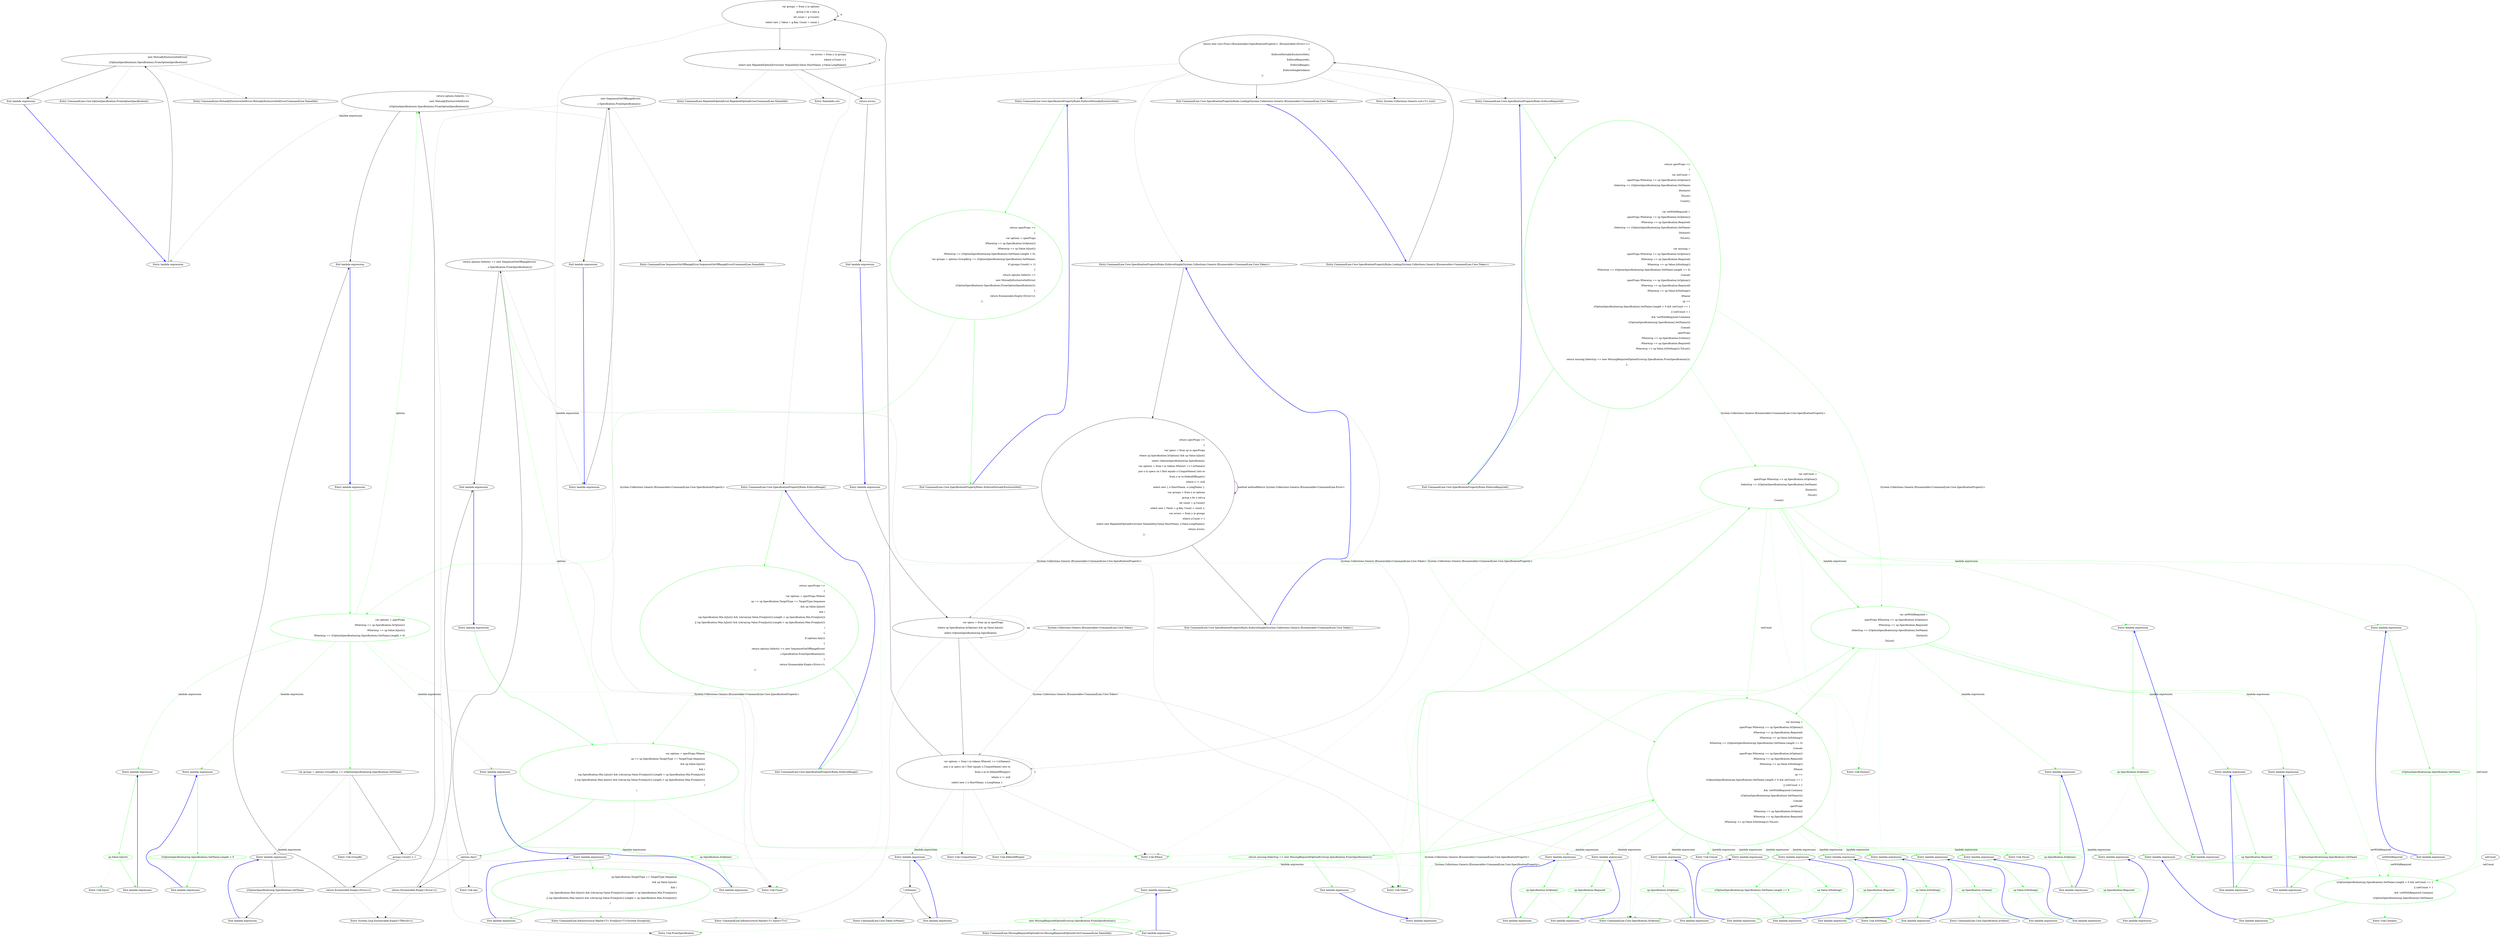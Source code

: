 digraph  {
m1_40 [label="Entry CommandLine.Core.OptionSpecification.FromOptionSpecification()", span="15-15", cluster="CommandLine.Core.OptionSpecification.FromOptionSpecification()", file="SpecificationPropertyRules.cs"];
m1_138 [label="Entry NameInfo.cstr", span="", cluster="NameInfo.cstr", file="SpecificationPropertyRules.cs"];
m1_4 [label="Entry CommandLine.Core.SpecificationPropertyRules.EnforceMutuallyExclusiveSet()", span="24-24", cluster="CommandLine.Core.SpecificationPropertyRules.EnforceMutuallyExclusiveSet()", file="SpecificationPropertyRules.cs"];
m1_8 [label="return specProps =>\r\n            {\r\n                var options = specProps\r\n                        .Where(sp => sp.Specification.IsOption())\r\n                        .Where(sp => sp.Value.IsJust())\r\n                        .Where(sp => ((OptionSpecification)sp.Specification).SetName.Length > 0);\r\n                    var groups = options.GroupBy(g => ((OptionSpecification)g.Specification).SetName);\r\n                    if (groups.Count() > 1)\r\n                    {\r\n                        return options.Select(s =>\r\n                            new MutuallyExclusiveSetError(\r\n                                ((OptionSpecification)s.Specification).FromOptionSpecification()));\r\n                    }\r\n                    return Enumerable.Empty<Error>();\r\n                };", span="26-40", cluster="CommandLine.Core.SpecificationPropertyRules.EnforceMutuallyExclusiveSet()", color=green, community=0, file="SpecificationPropertyRules.cs"];
m1_9 [label="Exit CommandLine.Core.SpecificationPropertyRules.EnforceMutuallyExclusiveSet()", span="24-24", cluster="CommandLine.Core.SpecificationPropertyRules.EnforceMutuallyExclusiveSet()", file="SpecificationPropertyRules.cs"];
m1_120 [label="Entry CommandLine.Infrastructure.Maybe<T>.IsJust<T>()", span="149-149", cluster="CommandLine.Infrastructure.Maybe<T>.IsJust<T>()", file="SpecificationPropertyRules.cs"];
m1_6 [label="Entry CommandLine.Core.SpecificationPropertyRules.EnforceRange()", span="86-86", cluster="CommandLine.Core.SpecificationPropertyRules.EnforceRange()", file="SpecificationPropertyRules.cs"];
m1_108 [label="return specProps =>\r\n                {\r\n                    var options = specProps.Where(\r\n                        sp => sp.Specification.TargetType == TargetType.Sequence\r\n                        && sp.Value.IsJust()\r\n                        && (\r\n                            (sp.Specification.Min.IsJust() && ((Array)sp.Value.FromJust()).Length < sp.Specification.Min.FromJust())\r\n                            || (sp.Specification.Max.IsJust() && ((Array)sp.Value.FromJust()).Length > sp.Specification.Max.FromJust())\r\n                        )\r\n                    );\r\n                    if (options.Any())\r\n                    {\r\n                        return options.Select(s => new SequenceOutOfRangeError(\r\n                            s.Specification.FromSpecification()));\r\n                    }\r\n                    return Enumerable.Empty<Error>();\r\n                };", span="88-104", cluster="CommandLine.Core.SpecificationPropertyRules.EnforceRange()", color=green, community=0, file="SpecificationPropertyRules.cs"];
m1_109 [label="Exit CommandLine.Core.SpecificationPropertyRules.EnforceRange()", span="86-86", cluster="CommandLine.Core.SpecificationPropertyRules.EnforceRange()", file="SpecificationPropertyRules.cs"];
m1_106 [label="Entry CommandLine.MissingRequiredOptionError.MissingRequiredOptionError(CommandLine.NameInfo)", span="291-291", cluster="CommandLine.MissingRequiredOptionError.MissingRequiredOptionError(CommandLine.NameInfo)", file="SpecificationPropertyRules.cs"];
m1_142 [label="Entry CommandLine.Core.Token.IsName()", span="68-68", cluster="CommandLine.Core.Token.IsName()", file="SpecificationPropertyRules.cs"];
m1_116 [label="Entry Unk.Any", span="", cluster="Unk.Any", file="SpecificationPropertyRules.cs"];
m1_96 [label="Entry CommandLine.Core.Specification.IsValue()", span="15-15", cluster="CommandLine.Core.Specification.IsValue()", file="SpecificationPropertyRules.cs"];
m1_17 [label="Entry Unk.Where", span="", cluster="Unk.Where", file="SpecificationPropertyRules.cs"];
m1_76 [label="Entry Unk.IsNothing", span="", cluster="Unk.IsNothing", file="SpecificationPropertyRules.cs"];
m1_21 [label="Entry System.Linq.Enumerable.Empty<TResult>()", span="0-0", cluster="System.Linq.Enumerable.Empty<TResult>()", file="SpecificationPropertyRules.cs"];
m1_107 [label="Entry Unk.FromSpecification", span="", cluster="Unk.FromSpecification", file="SpecificationPropertyRules.cs"];
m1_121 [label="Entry CommandLine.Infrastructure.Maybe<T>.FromJust<T>(System.Exception)", span="134-134", cluster="CommandLine.Infrastructure.Maybe<T>.FromJust<T>(System.Exception)", file="SpecificationPropertyRules.cs"];
m1_7 [label="Entry CommandLine.Core.SpecificationPropertyRules.EnforceSingle(System.Collections.Generic.IEnumerable<CommandLine.Core.Token>)", span="107-107", cluster="CommandLine.Core.SpecificationPropertyRules.EnforceSingle(System.Collections.Generic.IEnumerable<CommandLine.Core.Token>)", file="SpecificationPropertyRules.cs"];
m1_126 [label="return specProps =>\r\n                {\r\n                    var specs = from sp in specProps\r\n                                where sp.Specification.IsOption() && sp.Value.IsJust()\r\n                                select (OptionSpecification)sp.Specification;\r\n                    var options = from t in tokens.Where(t => t.IsName())\r\n                                  join o in specs on t.Text equals o.UniqueName() into to\r\n                                  from o in to.DefaultIfEmpty()\r\n                                  where o != null\r\n                                  select new { o.ShortName, o.LongName };\r\n                    var groups = from x in options\r\n                                 group x by x into g\r\n                                 let count = g.Count()\r\n                                 select new { Value = g.Key, Count = count };\r\n                    var errors = from y in groups\r\n                                 where y.Count > 1\r\n                                 select new RepeatedOptionError(new NameInfo(y.Value.ShortName, y.Value.LongName));\r\n                    return errors;\r\n                };", span="109-127", cluster="CommandLine.Core.SpecificationPropertyRules.EnforceSingle(System.Collections.Generic.IEnumerable<CommandLine.Core.Token>)", file="SpecificationPropertyRules.cs"];
m1_127 [label="Exit CommandLine.Core.SpecificationPropertyRules.EnforceSingle(System.Collections.Generic.IEnumerable<CommandLine.Core.Token>)", span="107-107", cluster="CommandLine.Core.SpecificationPropertyRules.EnforceSingle(System.Collections.Generic.IEnumerable<CommandLine.Core.Token>)", file="SpecificationPropertyRules.cs"];
m1_92 [label="Entry Unk.Contains", span="", cluster="Unk.Contains", file="SpecificationPropertyRules.cs"];
m1_125 [label="Entry CommandLine.SequenceOutOfRangeError.SequenceOutOfRangeError(CommandLine.NameInfo)", span="324-324", cluster="CommandLine.SequenceOutOfRangeError.SequenceOutOfRangeError(CommandLine.NameInfo)", file="SpecificationPropertyRules.cs"];
m1_0 [label="Entry CommandLine.Core.SpecificationPropertyRules.Lookup(System.Collections.Generic.IEnumerable<CommandLine.Core.Token>)", span="12-12", cluster="CommandLine.Core.SpecificationPropertyRules.Lookup(System.Collections.Generic.IEnumerable<CommandLine.Core.Token>)", file="SpecificationPropertyRules.cs"];
m1_1 [label="return new List<Func<IEnumerable<SpecificationProperty>, IEnumerable<Error>>>\r\n                {\r\n                    EnforceMutuallyExclusiveSet(),\r\n                    EnforceRequired(),\r\n                    EnforceRange(),\r\n                    EnforceSingle(tokens)\r\n                };", span="15-21", cluster="CommandLine.Core.SpecificationPropertyRules.Lookup(System.Collections.Generic.IEnumerable<CommandLine.Core.Token>)", file="SpecificationPropertyRules.cs"];
m1_2 [label="Exit CommandLine.Core.SpecificationPropertyRules.Lookup(System.Collections.Generic.IEnumerable<CommandLine.Core.Token>)", span="12-12", cluster="CommandLine.Core.SpecificationPropertyRules.Lookup(System.Collections.Generic.IEnumerable<CommandLine.Core.Token>)", file="SpecificationPropertyRules.cs"];
m1_128 [label="Entry lambda expression", span="109-127", cluster="lambda expression", file="SpecificationPropertyRules.cs"];
m1_11 [label="var options = specProps\r\n                        .Where(sp => sp.Specification.IsOption())\r\n                        .Where(sp => sp.Value.IsJust())\r\n                        .Where(sp => ((OptionSpecification)sp.Specification).SetName.Length > 0)", span="28-31", cluster="lambda expression", color=green, community=1, file="SpecificationPropertyRules.cs"];
m1_10 [label="Entry lambda expression", span="26-40", cluster="lambda expression", file="SpecificationPropertyRules.cs"];
m1_12 [label="var groups = options.GroupBy(g => ((OptionSpecification)g.Specification).SetName)", span="32-32", cluster="lambda expression", file="SpecificationPropertyRules.cs"];
m1_22 [label="Entry lambda expression", span="29-29", cluster="lambda expression", file="SpecificationPropertyRules.cs"];
m1_26 [label="Entry lambda expression", span="30-30", cluster="lambda expression", file="SpecificationPropertyRules.cs"];
m1_30 [label="Entry lambda expression", span="31-31", cluster="lambda expression", file="SpecificationPropertyRules.cs"];
m1_14 [label="return options.Select(s =>\r\n                            new MutuallyExclusiveSetError(\r\n                                ((OptionSpecification)s.Specification).FromOptionSpecification()));", span="35-37", cluster="lambda expression", file="SpecificationPropertyRules.cs"];
m1_23 [label="sp.Specification.IsOption()", span="29-29", cluster="lambda expression", color=green, community=0, file="SpecificationPropertyRules.cs"];
m1_24 [label="Exit lambda expression", span="29-29", cluster="lambda expression", file="SpecificationPropertyRules.cs"];
m1_27 [label="sp.Value.IsJust()", span="30-30", cluster="lambda expression", color=green, community=0, file="SpecificationPropertyRules.cs"];
m1_28 [label="Exit lambda expression", span="30-30", cluster="lambda expression", file="SpecificationPropertyRules.cs"];
m1_31 [label="((OptionSpecification)sp.Specification).SetName.Length > 0", span="31-31", cluster="lambda expression", color=green, community=0, file="SpecificationPropertyRules.cs"];
m1_32 [label="Exit lambda expression", span="31-31", cluster="lambda expression", file="SpecificationPropertyRules.cs"];
m1_44 [label="var setCount =\r\n                    specProps.Where(sp => sp.Specification.IsOption())\r\n                        .Select(sp => ((OptionSpecification)sp.Specification).SetName)\r\n                        .Distinct()\r\n                        .ToList()\r\n                        .Count()", span="47-52", cluster="lambda expression", color=green, community=0, file="SpecificationPropertyRules.cs"];
m1_45 [label="var setWithRequired =\r\n                    specProps.Where(sp => sp.Specification.IsOption())\r\n                        .Where(sp => sp.Specification.Required)\r\n                        .Select(sp => ((OptionSpecification)sp.Specification).SetName)\r\n                        .Distinct()\r\n                        .ToList()", span="54-59", cluster="lambda expression", color=green, community=0, file="SpecificationPropertyRules.cs"];
m1_46 [label="var missing =\r\n                    specProps.Where(sp => sp.Specification.IsOption())\r\n                        .Where(sp => sp.Specification.Required)\r\n                        .Where(sp => sp.Value.IsNothing())\r\n                        .Where(sp => ((OptionSpecification)sp.Specification).SetName.Length == 0)\r\n                        .Concat(\r\n                            specProps.Where(sp => sp.Specification.IsOption())\r\n                                .Where(sp => sp.Specification.Required)\r\n                                .Where(sp => sp.Value.IsNothing())\r\n                                .Where(\r\n                                    sp =>\r\n                                        ((OptionSpecification)sp.Specification).SetName.Length > 0 && setCount == 1\r\n                                        || (setCount > 1\r\n                                            && !setWithRequired.Contains(\r\n                                                ((OptionSpecification)sp.Specification).SetName))))\r\n                        .Concat(\r\n                            specProps\r\n                                .Where(sp => sp.Specification.IsValue())\r\n                                .Where(sp => sp.Specification.Required)\r\n                                .Where(sp => sp.Value.IsNothing())).ToList()", span="61-80", cluster="lambda expression", color=green, community=0, file="SpecificationPropertyRules.cs"];
m1_43 [label="Entry lambda expression", span="45-83", cluster="lambda expression", file="SpecificationPropertyRules.cs"];
m1_52 [label="Entry lambda expression", span="48-48", cluster="lambda expression", file="SpecificationPropertyRules.cs"];
m1_55 [label="Entry lambda expression", span="49-49", cluster="lambda expression", file="SpecificationPropertyRules.cs"];
m1_90 [label="((OptionSpecification)sp.Specification).SetName.Length > 0 && setCount == 1\r\n                                        || (setCount > 1\r\n                                            && !setWithRequired.Contains(\r\n                                                ((OptionSpecification)sp.Specification).SetName))", span="72-75", cluster="lambda expression", color=green, community=0, file="SpecificationPropertyRules.cs"];
m1_58 [label="Entry lambda expression", span="55-55", cluster="lambda expression", file="SpecificationPropertyRules.cs"];
m1_61 [label="Entry lambda expression", span="56-56", cluster="lambda expression", file="SpecificationPropertyRules.cs"];
m1_64 [label="Entry lambda expression", span="57-57", cluster="lambda expression", file="SpecificationPropertyRules.cs"];
m1_47 [label="return missing.Select(sp => new MissingRequiredOptionError(sp.Specification.FromSpecification()));", span="82-82", cluster="lambda expression", color=green, community=0, file="SpecificationPropertyRules.cs"];
m1_67 [label="Entry lambda expression", span="62-62", cluster="lambda expression", file="SpecificationPropertyRules.cs"];
m1_70 [label="Entry lambda expression", span="63-63", cluster="lambda expression", file="SpecificationPropertyRules.cs"];
m1_73 [label="Entry lambda expression", span="64-64", cluster="lambda expression", file="SpecificationPropertyRules.cs"];
m1_77 [label="Entry lambda expression", span="65-65", cluster="lambda expression", file="SpecificationPropertyRules.cs"];
m1_80 [label="Entry lambda expression", span="67-67", cluster="lambda expression", file="SpecificationPropertyRules.cs"];
m1_83 [label="Entry lambda expression", span="68-68", cluster="lambda expression", file="SpecificationPropertyRules.cs"];
m1_86 [label="Entry lambda expression", span="69-69", cluster="lambda expression", file="SpecificationPropertyRules.cs"];
m1_89 [label="Entry lambda expression", span="71-75", cluster="lambda expression", file="SpecificationPropertyRules.cs"];
m1_93 [label="Entry lambda expression", span="78-78", cluster="lambda expression", file="SpecificationPropertyRules.cs"];
m1_97 [label="Entry lambda expression", span="79-79", cluster="lambda expression", file="SpecificationPropertyRules.cs"];
m1_100 [label="Entry lambda expression", span="80-80", cluster="lambda expression", file="SpecificationPropertyRules.cs"];
m1_91 [label="Exit lambda expression", span="71-75", cluster="lambda expression", file="SpecificationPropertyRules.cs"];
m1_48 [label="Exit lambda expression", span="45-83", cluster="lambda expression", file="SpecificationPropertyRules.cs"];
m1_103 [label="Entry lambda expression", span="82-82", cluster="lambda expression", file="SpecificationPropertyRules.cs"];
m1_53 [label="sp.Specification.IsOption()", span="48-48", cluster="lambda expression", color=green, community=0, file="SpecificationPropertyRules.cs"];
m1_54 [label="Exit lambda expression", span="48-48", cluster="lambda expression", file="SpecificationPropertyRules.cs"];
m1_56 [label="((OptionSpecification)sp.Specification).SetName", span="49-49", cluster="lambda expression", color=green, community=0, file="SpecificationPropertyRules.cs"];
m1_57 [label="Exit lambda expression", span="49-49", cluster="lambda expression", file="SpecificationPropertyRules.cs"];
m1_59 [label="sp.Specification.IsOption()", span="55-55", cluster="lambda expression", color=green, community=0, file="SpecificationPropertyRules.cs"];
m1_60 [label="Exit lambda expression", span="55-55", cluster="lambda expression", file="SpecificationPropertyRules.cs"];
m1_62 [label="sp.Specification.Required", span="56-56", cluster="lambda expression", color=green, community=0, file="SpecificationPropertyRules.cs"];
m1_63 [label="Exit lambda expression", span="56-56", cluster="lambda expression", file="SpecificationPropertyRules.cs"];
m1_65 [label="((OptionSpecification)sp.Specification).SetName", span="57-57", cluster="lambda expression", color=green, community=0, file="SpecificationPropertyRules.cs"];
m1_66 [label="Exit lambda expression", span="57-57", cluster="lambda expression", file="SpecificationPropertyRules.cs"];
m1_68 [label="sp.Specification.IsOption()", span="62-62", cluster="lambda expression", color=green, community=0, file="SpecificationPropertyRules.cs"];
m1_69 [label="Exit lambda expression", span="62-62", cluster="lambda expression", file="SpecificationPropertyRules.cs"];
m1_71 [label="sp.Specification.Required", span="63-63", cluster="lambda expression", color=green, community=0, file="SpecificationPropertyRules.cs"];
m1_72 [label="Exit lambda expression", span="63-63", cluster="lambda expression", file="SpecificationPropertyRules.cs"];
m1_74 [label="sp.Value.IsNothing()", span="64-64", cluster="lambda expression", color=green, community=0, file="SpecificationPropertyRules.cs"];
m1_75 [label="Exit lambda expression", span="64-64", cluster="lambda expression", file="SpecificationPropertyRules.cs"];
m1_78 [label="((OptionSpecification)sp.Specification).SetName.Length == 0", span="65-65", cluster="lambda expression", color=green, community=0, file="SpecificationPropertyRules.cs"];
m1_79 [label="Exit lambda expression", span="65-65", cluster="lambda expression", file="SpecificationPropertyRules.cs"];
m1_81 [label="sp.Specification.IsOption()", span="67-67", cluster="lambda expression", color=green, community=0, file="SpecificationPropertyRules.cs"];
m1_82 [label="Exit lambda expression", span="67-67", cluster="lambda expression", file="SpecificationPropertyRules.cs"];
m1_84 [label="sp.Specification.Required", span="68-68", cluster="lambda expression", color=green, community=0, file="SpecificationPropertyRules.cs"];
m1_85 [label="Exit lambda expression", span="68-68", cluster="lambda expression", file="SpecificationPropertyRules.cs"];
m1_87 [label="sp.Value.IsNothing()", span="69-69", cluster="lambda expression", color=green, community=0, file="SpecificationPropertyRules.cs"];
m1_88 [label="Exit lambda expression", span="69-69", cluster="lambda expression", file="SpecificationPropertyRules.cs"];
m1_94 [label="sp.Specification.IsValue()", span="78-78", cluster="lambda expression", color=green, community=0, file="SpecificationPropertyRules.cs"];
m1_95 [label="Exit lambda expression", span="78-78", cluster="lambda expression", file="SpecificationPropertyRules.cs"];
m1_98 [label="sp.Specification.Required", span="79-79", cluster="lambda expression", color=green, community=0, file="SpecificationPropertyRules.cs"];
m1_99 [label="Exit lambda expression", span="79-79", cluster="lambda expression", file="SpecificationPropertyRules.cs"];
m1_101 [label="sp.Value.IsNothing()", span="80-80", cluster="lambda expression", color=green, community=0, file="SpecificationPropertyRules.cs"];
m1_102 [label="Exit lambda expression", span="80-80", cluster="lambda expression", file="SpecificationPropertyRules.cs"];
m1_104 [label="new MissingRequiredOptionError(sp.Specification.FromSpecification())", span="82-82", cluster="lambda expression", color=green, community=0, file="SpecificationPropertyRules.cs"];
m1_105 [label="Exit lambda expression", span="82-82", cluster="lambda expression", file="SpecificationPropertyRules.cs"];
m1_111 [label="var options = specProps.Where(\r\n                        sp => sp.Specification.TargetType == TargetType.Sequence\r\n                        && sp.Value.IsJust()\r\n                        && (\r\n                            (sp.Specification.Min.IsJust() && ((Array)sp.Value.FromJust()).Length < sp.Specification.Min.FromJust())\r\n                            || (sp.Specification.Max.IsJust() && ((Array)sp.Value.FromJust()).Length > sp.Specification.Max.FromJust())\r\n                        )\r\n                    )", span="90-97", cluster="lambda expression", color=green, community=0, file="SpecificationPropertyRules.cs"];
m1_110 [label="Entry lambda expression", span="88-104", cluster="lambda expression", file="SpecificationPropertyRules.cs"];
m1_112 [label="options.Any()", span="98-98", cluster="lambda expression", file="SpecificationPropertyRules.cs"];
m1_117 [label="Entry lambda expression", span="91-96", cluster="lambda expression", file="SpecificationPropertyRules.cs"];
m1_113 [label="return options.Select(s => new SequenceOutOfRangeError(\r\n                            s.Specification.FromSpecification()));", span="100-101", cluster="lambda expression", file="SpecificationPropertyRules.cs"];
m1_118 [label="sp.Specification.TargetType == TargetType.Sequence\r\n                        && sp.Value.IsJust()\r\n                        && (\r\n                            (sp.Specification.Min.IsJust() && ((Array)sp.Value.FromJust()).Length < sp.Specification.Min.FromJust())\r\n                            || (sp.Specification.Max.IsJust() && ((Array)sp.Value.FromJust()).Length > sp.Specification.Max.FromJust())\r\n                        )", span="91-96", cluster="lambda expression", color=green, community=1, file="SpecificationPropertyRules.cs"];
m1_119 [label="Exit lambda expression", span="91-96", cluster="lambda expression", file="SpecificationPropertyRules.cs"];
m1_16 [label="Exit lambda expression", span="26-40", cluster="lambda expression", file="SpecificationPropertyRules.cs"];
m1_13 [label="groups.Count() > 1", span="33-33", cluster="lambda expression", file="SpecificationPropertyRules.cs"];
m1_33 [label="Entry lambda expression", span="32-32", cluster="lambda expression", file="SpecificationPropertyRules.cs"];
m1_130 [label="var options = from t in tokens.Where(t => t.IsName())\r\n                                  join o in specs on t.Text equals o.UniqueName() into to\r\n                                  from o in to.DefaultIfEmpty()\r\n                                  where o != null\r\n                                  select new { o.ShortName, o.LongName }", span="114-118", cluster="lambda expression", file="SpecificationPropertyRules.cs"];
m1_36 [label="Entry lambda expression", span="35-37", cluster="lambda expression", file="SpecificationPropertyRules.cs"];
m1_129 [label="var specs = from sp in specProps\r\n                                where sp.Specification.IsOption() && sp.Value.IsJust()\r\n                                select (OptionSpecification)sp.Specification", span="111-113", cluster="lambda expression", file="SpecificationPropertyRules.cs"];
m1_131 [label="var groups = from x in options\r\n                                 group x by x into g\r\n                                 let count = g.Count()\r\n                                 select new { Value = g.Key, Count = count }", span="119-122", cluster="lambda expression", file="SpecificationPropertyRules.cs"];
m1_123 [label="new SequenceOutOfRangeError(\r\n                            s.Specification.FromSpecification())", span="100-101", cluster="lambda expression", file="SpecificationPropertyRules.cs"];
m1_115 [label="Exit lambda expression", span="88-104", cluster="lambda expression", file="SpecificationPropertyRules.cs"];
m1_114 [label="return Enumerable.Empty<Error>();", span="103-103", cluster="lambda expression", file="SpecificationPropertyRules.cs"];
m1_122 [label="Entry lambda expression", span="100-101", cluster="lambda expression", file="SpecificationPropertyRules.cs"];
m1_15 [label="return Enumerable.Empty<Error>();", span="39-39", cluster="lambda expression", file="SpecificationPropertyRules.cs"];
m1_35 [label="Exit lambda expression", span="32-32", cluster="lambda expression", file="SpecificationPropertyRules.cs"];
m1_34 [label="((OptionSpecification)g.Specification).SetName", span="32-32", cluster="lambda expression", file="SpecificationPropertyRules.cs"];
m1_139 [label="Entry lambda expression", span="114-114", cluster="lambda expression", file="SpecificationPropertyRules.cs"];
m1_38 [label="Exit lambda expression", span="35-37", cluster="lambda expression", file="SpecificationPropertyRules.cs"];
m1_37 [label="new MutuallyExclusiveSetError(\r\n                                ((OptionSpecification)s.Specification).FromOptionSpecification())", span="36-37", cluster="lambda expression", file="SpecificationPropertyRules.cs"];
m1_132 [label="var errors = from y in groups\r\n                                 where y.Count > 1\r\n                                 select new RepeatedOptionError(new NameInfo(y.Value.ShortName, y.Value.LongName))", span="123-125", cluster="lambda expression", file="SpecificationPropertyRules.cs"];
m1_124 [label="Exit lambda expression", span="100-101", cluster="lambda expression", file="SpecificationPropertyRules.cs"];
m1_141 [label="Exit lambda expression", span="114-114", cluster="lambda expression", file="SpecificationPropertyRules.cs"];
m1_140 [label="t.IsName()", span="114-114", cluster="lambda expression", file="SpecificationPropertyRules.cs"];
m1_133 [label="return errors;", span="126-126", cluster="lambda expression", file="SpecificationPropertyRules.cs"];
m1_134 [label="Exit lambda expression", span="109-127", cluster="lambda expression", file="SpecificationPropertyRules.cs"];
m1_137 [label="Entry CommandLine.RepeatedOptionError.RepeatedOptionError(CommandLine.NameInfo)", span="335-335", cluster="CommandLine.RepeatedOptionError.RepeatedOptionError(CommandLine.NameInfo)", file="SpecificationPropertyRules.cs"];
m1_51 [label="Entry Unk.Concat", span="", cluster="Unk.Concat", file="SpecificationPropertyRules.cs"];
m1_5 [label="Entry CommandLine.Core.SpecificationPropertyRules.EnforceRequired()", span="43-43", cluster="CommandLine.Core.SpecificationPropertyRules.EnforceRequired()", file="SpecificationPropertyRules.cs"];
m1_41 [label="return specProps =>\r\n            {\r\n                var setCount =\r\n                    specProps.Where(sp => sp.Specification.IsOption())\r\n                        .Select(sp => ((OptionSpecification)sp.Specification).SetName)\r\n                        .Distinct()\r\n                        .ToList()\r\n                        .Count();\r\n\r\n                var setWithRequired =\r\n                    specProps.Where(sp => sp.Specification.IsOption())\r\n                        .Where(sp => sp.Specification.Required)\r\n                        .Select(sp => ((OptionSpecification)sp.Specification).SetName)\r\n                        .Distinct()\r\n                        .ToList();\r\n\r\n                var missing =\r\n                    specProps.Where(sp => sp.Specification.IsOption())\r\n                        .Where(sp => sp.Specification.Required)\r\n                        .Where(sp => sp.Value.IsNothing())\r\n                        .Where(sp => ((OptionSpecification)sp.Specification).SetName.Length == 0)\r\n                        .Concat(\r\n                            specProps.Where(sp => sp.Specification.IsOption())\r\n                                .Where(sp => sp.Specification.Required)\r\n                                .Where(sp => sp.Value.IsNothing())\r\n                                .Where(\r\n                                    sp =>\r\n                                        ((OptionSpecification)sp.Specification).SetName.Length > 0 && setCount == 1\r\n                                        || (setCount > 1\r\n                                            && !setWithRequired.Contains(\r\n                                                ((OptionSpecification)sp.Specification).SetName))))\r\n                        .Concat(\r\n                            specProps\r\n                                .Where(sp => sp.Specification.IsValue())\r\n                                .Where(sp => sp.Specification.Required)\r\n                                .Where(sp => sp.Value.IsNothing())).ToList();\r\n\r\n                return missing.Select(sp => new MissingRequiredOptionError(sp.Specification.FromSpecification()));\r\n            };", span="45-83", cluster="CommandLine.Core.SpecificationPropertyRules.EnforceRequired()", color=green, community=0, file="SpecificationPropertyRules.cs"];
m1_42 [label="Exit CommandLine.Core.SpecificationPropertyRules.EnforceRequired()", span="43-43", cluster="CommandLine.Core.SpecificationPropertyRules.EnforceRequired()", file="SpecificationPropertyRules.cs"];
m1_20 [label="Entry Unk.Select", span="", cluster="Unk.Select", file="SpecificationPropertyRules.cs"];
m1_29 [label="Entry Unk.IsJust", span="", cluster="Unk.IsJust", file="SpecificationPropertyRules.cs"];
m1_135 [label="Entry Unk.UniqueName", span="", cluster="Unk.UniqueName", file="SpecificationPropertyRules.cs"];
m1_50 [label="Entry Unk.ToList", span="", cluster="Unk.ToList", file="SpecificationPropertyRules.cs"];
m1_136 [label="Entry Unk.DefaultIfEmpty", span="", cluster="Unk.DefaultIfEmpty", file="SpecificationPropertyRules.cs"];
m1_39 [label="Entry CommandLine.MutuallyExclusiveSetError.MutuallyExclusiveSetError(CommandLine.NameInfo)", span="302-302", cluster="CommandLine.MutuallyExclusiveSetError.MutuallyExclusiveSetError(CommandLine.NameInfo)", file="SpecificationPropertyRules.cs"];
m1_25 [label="Entry CommandLine.Core.Specification.IsOption()", span="10-10", cluster="CommandLine.Core.Specification.IsOption()", file="SpecificationPropertyRules.cs"];
m1_3 [label="Entry System.Collections.Generic.List<T>.List()", span="0-0", cluster="System.Collections.Generic.List<T>.List()", file="SpecificationPropertyRules.cs"];
m1_49 [label="Entry Unk.Distinct", span="", cluster="Unk.Distinct", file="SpecificationPropertyRules.cs"];
m1_18 [label="Entry Unk.GroupBy", span="", cluster="Unk.GroupBy", file="SpecificationPropertyRules.cs"];
m1_19 [label="Entry Unk.Count", span="", cluster="Unk.Count", file="SpecificationPropertyRules.cs"];
m1_143 [label=setCount, span="", file="SpecificationPropertyRules.cs"];
m1_144 [label=setWithRequired, span="", file="SpecificationPropertyRules.cs"];
m1_145 [label="System.Collections.Generic.IEnumerable<CommandLine.Core.Token>", span="", file="SpecificationPropertyRules.cs"];
m1_4 -> m1_8  [key=0, style=solid, color=green];
m1_8 -> m1_9  [key=0, style=solid, color=green];
m1_8 -> m1_11  [key=1, style=dashed, color=green, label="System.Collections.Generic.IEnumerable<CommandLine.Core.SpecificationProperty>"];
m1_9 -> m1_4  [key=0, style=bold, color=blue];
m1_6 -> m1_108  [key=0, style=solid, color=green];
m1_108 -> m1_109  [key=0, style=solid, color=green];
m1_108 -> m1_111  [key=1, style=dashed, color=green, label="System.Collections.Generic.IEnumerable<CommandLine.Core.SpecificationProperty>"];
m1_109 -> m1_6  [key=0, style=bold, color=blue];
m1_7 -> m1_130  [key=1, style=dashed, color=darkseagreen4, label="System.Collections.Generic.IEnumerable<CommandLine.Core.Token>"];
m1_7 -> m1_126  [key=0, style=solid];
m1_126 -> m1_129  [key=1, style=dashed, color=darkseagreen4, label="System.Collections.Generic.IEnumerable<CommandLine.Core.SpecificationProperty>"];
m1_126 -> m1_126  [key=3, color=darkorchid, style=bold, label="method methodReturn System.Collections.Generic.IEnumerable<CommandLine.Error> "];
m1_126 -> m1_127  [key=0, style=solid];
m1_127 -> m1_7  [key=0, style=bold, color=blue];
m1_0 -> m1_1  [key=0, style=solid];
m1_1 -> m1_4  [key=2, style=dotted];
m1_1 -> m1_5  [key=2, style=dotted];
m1_1 -> m1_6  [key=2, style=dotted];
m1_1 -> m1_2  [key=0, style=solid];
m1_1 -> m1_3  [key=2, style=dotted];
m1_1 -> m1_7  [key=2, style=dotted];
m1_2 -> m1_0  [key=0, style=bold, color=blue];
m1_128 -> m1_129  [key=0, style=solid];
m1_11 -> m1_12  [key=0, style=solid, color=green];
m1_11 -> m1_17  [key=2, style=dotted, color=green];
m1_11 -> m1_22  [key=1, style=dashed, color=green, label="lambda expression"];
m1_11 -> m1_26  [key=1, style=dashed, color=green, label="lambda expression"];
m1_11 -> m1_30  [key=1, style=dashed, color=green, label="lambda expression"];
m1_11 -> m1_14  [key=1, style=dashed, color=green, label=options];
m1_10 -> m1_11  [key=0, style=solid, color=green];
m1_12 -> m1_13  [key=0, style=solid];
m1_12 -> m1_18  [key=2, style=dotted];
m1_12 -> m1_33  [key=1, style=dashed, color=darkseagreen4, label="lambda expression"];
m1_22 -> m1_23  [key=0, style=solid, color=green];
m1_26 -> m1_27  [key=0, style=solid, color=green];
m1_30 -> m1_31  [key=0, style=solid, color=green];
m1_14 -> m1_16  [key=0, style=solid];
m1_14 -> m1_20  [key=2, style=dotted];
m1_14 -> m1_36  [key=1, style=dashed, color=darkseagreen4, label="lambda expression"];
m1_23 -> m1_24  [key=0, style=solid, color=green];
m1_23 -> m1_25  [key=2, style=dotted, color=green];
m1_24 -> m1_22  [key=0, style=bold, color=blue];
m1_27 -> m1_28  [key=0, style=solid, color=green];
m1_27 -> m1_29  [key=2, style=dotted, color=green];
m1_28 -> m1_26  [key=0, style=bold, color=blue];
m1_31 -> m1_32  [key=0, style=solid, color=green];
m1_32 -> m1_30  [key=0, style=bold, color=blue];
m1_44 -> m1_45  [key=0, style=solid, color=green];
m1_44 -> m1_17  [key=2, style=dotted, color=green];
m1_44 -> m1_20  [key=2, style=dotted, color=green];
m1_44 -> m1_49  [key=2, style=dotted, color=green];
m1_44 -> m1_50  [key=2, style=dotted, color=green];
m1_44 -> m1_19  [key=2, style=dotted, color=green];
m1_44 -> m1_52  [key=1, style=dashed, color=green, label="lambda expression"];
m1_44 -> m1_55  [key=1, style=dashed, color=green, label="lambda expression"];
m1_44 -> m1_46  [key=1, style=dashed, color=green, label=setCount];
m1_44 -> m1_90  [key=1, style=dashed, color=green, label=setCount];
m1_45 -> m1_46  [key=0, style=solid, color=green];
m1_45 -> m1_17  [key=2, style=dotted, color=green];
m1_45 -> m1_20  [key=2, style=dotted, color=green];
m1_45 -> m1_49  [key=2, style=dotted, color=green];
m1_45 -> m1_50  [key=2, style=dotted, color=green];
m1_45 -> m1_58  [key=1, style=dashed, color=green, label="lambda expression"];
m1_45 -> m1_61  [key=1, style=dashed, color=green, label="lambda expression"];
m1_45 -> m1_64  [key=1, style=dashed, color=green, label="lambda expression"];
m1_45 -> m1_90  [key=1, style=dashed, color=green, label=setWithRequired];
m1_46 -> m1_47  [key=0, style=solid, color=green];
m1_46 -> m1_17  [key=2, style=dotted, color=green];
m1_46 -> m1_51  [key=2, style=dotted, color=green];
m1_46 -> m1_50  [key=2, style=dotted, color=green];
m1_46 -> m1_67  [key=1, style=dashed, color=green, label="lambda expression"];
m1_46 -> m1_70  [key=1, style=dashed, color=green, label="lambda expression"];
m1_46 -> m1_73  [key=1, style=dashed, color=green, label="lambda expression"];
m1_46 -> m1_77  [key=1, style=dashed, color=green, label="lambda expression"];
m1_46 -> m1_80  [key=1, style=dashed, color=green, label="lambda expression"];
m1_46 -> m1_83  [key=1, style=dashed, color=green, label="lambda expression"];
m1_46 -> m1_86  [key=1, style=dashed, color=green, label="lambda expression"];
m1_46 -> m1_89  [key=1, style=dashed, color=green, label="lambda expression"];
m1_46 -> m1_93  [key=1, style=dashed, color=green, label="lambda expression"];
m1_46 -> m1_97  [key=1, style=dashed, color=green, label="lambda expression"];
m1_46 -> m1_100  [key=1, style=dashed, color=green, label="lambda expression"];
m1_43 -> m1_44  [key=0, style=solid, color=green];
m1_43 -> m1_45  [key=1, style=dashed, color=green, label="System.Collections.Generic.IEnumerable<CommandLine.Core.SpecificationProperty>"];
m1_43 -> m1_46  [key=1, style=dashed, color=green, label="System.Collections.Generic.IEnumerable<CommandLine.Core.SpecificationProperty>"];
m1_52 -> m1_53  [key=0, style=solid, color=green];
m1_55 -> m1_56  [key=0, style=solid, color=green];
m1_90 -> m1_91  [key=0, style=solid, color=green];
m1_90 -> m1_92  [key=2, style=dotted, color=green];
m1_58 -> m1_59  [key=0, style=solid, color=green];
m1_61 -> m1_62  [key=0, style=solid, color=green];
m1_64 -> m1_65  [key=0, style=solid, color=green];
m1_47 -> m1_48  [key=0, style=solid, color=green];
m1_47 -> m1_20  [key=2, style=dotted, color=green];
m1_47 -> m1_103  [key=1, style=dashed, color=green, label="lambda expression"];
m1_67 -> m1_68  [key=0, style=solid, color=green];
m1_70 -> m1_71  [key=0, style=solid, color=green];
m1_73 -> m1_74  [key=0, style=solid, color=green];
m1_77 -> m1_78  [key=0, style=solid, color=green];
m1_80 -> m1_81  [key=0, style=solid, color=green];
m1_83 -> m1_84  [key=0, style=solid, color=green];
m1_86 -> m1_87  [key=0, style=solid, color=green];
m1_89 -> m1_90  [key=0, style=solid, color=green];
m1_93 -> m1_94  [key=0, style=solid, color=green];
m1_97 -> m1_98  [key=0, style=solid, color=green];
m1_100 -> m1_101  [key=0, style=solid, color=green];
m1_91 -> m1_89  [key=0, style=bold, color=blue];
m1_48 -> m1_43  [key=0, style=bold, color=blue];
m1_103 -> m1_104  [key=0, style=solid, color=green];
m1_53 -> m1_54  [key=0, style=solid, color=green];
m1_53 -> m1_25  [key=2, style=dotted, color=green];
m1_54 -> m1_52  [key=0, style=bold, color=blue];
m1_56 -> m1_57  [key=0, style=solid, color=green];
m1_57 -> m1_55  [key=0, style=bold, color=blue];
m1_59 -> m1_60  [key=0, style=solid, color=green];
m1_59 -> m1_25  [key=2, style=dotted, color=green];
m1_60 -> m1_58  [key=0, style=bold, color=blue];
m1_62 -> m1_63  [key=0, style=solid, color=green];
m1_63 -> m1_61  [key=0, style=bold, color=blue];
m1_65 -> m1_66  [key=0, style=solid, color=green];
m1_66 -> m1_64  [key=0, style=bold, color=blue];
m1_68 -> m1_69  [key=0, style=solid, color=green];
m1_68 -> m1_25  [key=2, style=dotted, color=green];
m1_69 -> m1_67  [key=0, style=bold, color=blue];
m1_71 -> m1_72  [key=0, style=solid, color=green];
m1_72 -> m1_70  [key=0, style=bold, color=blue];
m1_74 -> m1_75  [key=0, style=solid, color=green];
m1_74 -> m1_76  [key=2, style=dotted, color=green];
m1_75 -> m1_73  [key=0, style=bold, color=blue];
m1_78 -> m1_79  [key=0, style=solid, color=green];
m1_79 -> m1_77  [key=0, style=bold, color=blue];
m1_81 -> m1_82  [key=0, style=solid, color=green];
m1_81 -> m1_25  [key=2, style=dotted, color=green];
m1_82 -> m1_80  [key=0, style=bold, color=blue];
m1_84 -> m1_85  [key=0, style=solid, color=green];
m1_85 -> m1_83  [key=0, style=bold, color=blue];
m1_87 -> m1_88  [key=0, style=solid, color=green];
m1_87 -> m1_76  [key=2, style=dotted, color=green];
m1_88 -> m1_86  [key=0, style=bold, color=blue];
m1_94 -> m1_95  [key=0, style=solid, color=green];
m1_94 -> m1_96  [key=2, style=dotted, color=green];
m1_95 -> m1_93  [key=0, style=bold, color=blue];
m1_98 -> m1_99  [key=0, style=solid, color=green];
m1_99 -> m1_97  [key=0, style=bold, color=blue];
m1_101 -> m1_102  [key=0, style=solid, color=green];
m1_101 -> m1_76  [key=2, style=dotted, color=green];
m1_102 -> m1_100  [key=0, style=bold, color=blue];
m1_104 -> m1_105  [key=0, style=solid, color=green];
m1_104 -> m1_106  [key=2, style=dotted, color=green];
m1_104 -> m1_107  [key=2, style=dotted, color=green];
m1_105 -> m1_103  [key=0, style=bold, color=blue];
m1_111 -> m1_112  [key=0, style=solid, color=green];
m1_111 -> m1_17  [key=2, style=dotted, color=green];
m1_111 -> m1_117  [key=1, style=dashed, color=green, label="lambda expression"];
m1_111 -> m1_113  [key=1, style=dashed, color=green, label=options];
m1_110 -> m1_111  [key=0, style=solid, color=green];
m1_112 -> m1_113  [key=0, style=solid];
m1_112 -> m1_114  [key=0, style=solid];
m1_112 -> m1_116  [key=2, style=dotted];
m1_117 -> m1_118  [key=0, style=solid, color=green];
m1_113 -> m1_20  [key=2, style=dotted];
m1_113 -> m1_115  [key=0, style=solid];
m1_113 -> m1_122  [key=1, style=dashed, color=darkseagreen4, label="lambda expression"];
m1_118 -> m1_119  [key=0, style=solid, color=green];
m1_118 -> m1_120  [key=2, style=dotted, color=green];
m1_118 -> m1_121  [key=2, style=dotted, color=green];
m1_119 -> m1_117  [key=0, style=bold, color=blue];
m1_16 -> m1_10  [key=0, style=bold, color=blue];
m1_13 -> m1_14  [key=0, style=solid];
m1_13 -> m1_19  [key=2, style=dotted];
m1_13 -> m1_15  [key=0, style=solid];
m1_33 -> m1_34  [key=0, style=solid];
m1_130 -> m1_17  [key=2, style=dotted];
m1_130 -> m1_130  [key=1, style=dashed, color=darkseagreen4, label=t];
m1_130 -> m1_131  [key=0, style=solid];
m1_130 -> m1_135  [key=2, style=dotted];
m1_130 -> m1_136  [key=2, style=dotted];
m1_130 -> m1_139  [key=1, style=dashed, color=darkseagreen4, label="lambda expression"];
m1_36 -> m1_37  [key=0, style=solid];
m1_129 -> m1_25  [key=2, style=dotted];
m1_129 -> m1_120  [key=2, style=dotted];
m1_129 -> m1_130  [key=0, style=solid];
m1_129 -> m1_129  [key=1, style=dashed, color=darkseagreen4, label=sp];
m1_131 -> m1_19  [key=2, style=dotted];
m1_131 -> m1_131  [key=1, style=dashed, color=darkseagreen4, label=x];
m1_131 -> m1_132  [key=0, style=solid];
m1_123 -> m1_107  [key=2, style=dotted];
m1_123 -> m1_124  [key=0, style=solid];
m1_123 -> m1_125  [key=2, style=dotted];
m1_115 -> m1_110  [key=0, style=bold, color=blue];
m1_114 -> m1_115  [key=0, style=solid];
m1_114 -> m1_21  [key=2, style=dotted];
m1_122 -> m1_123  [key=0, style=solid];
m1_15 -> m1_16  [key=0, style=solid];
m1_15 -> m1_21  [key=2, style=dotted];
m1_35 -> m1_33  [key=0, style=bold, color=blue];
m1_34 -> m1_35  [key=0, style=solid];
m1_139 -> m1_140  [key=0, style=solid];
m1_38 -> m1_36  [key=0, style=bold, color=blue];
m1_37 -> m1_38  [key=0, style=solid];
m1_37 -> m1_39  [key=2, style=dotted];
m1_37 -> m1_40  [key=2, style=dotted];
m1_132 -> m1_132  [key=1, style=dashed, color=darkseagreen4, label=y];
m1_132 -> m1_133  [key=0, style=solid];
m1_132 -> m1_137  [key=2, style=dotted];
m1_132 -> m1_138  [key=2, style=dotted];
m1_124 -> m1_122  [key=0, style=bold, color=blue];
m1_141 -> m1_139  [key=0, style=bold, color=blue];
m1_140 -> m1_141  [key=0, style=solid];
m1_140 -> m1_142  [key=2, style=dotted];
m1_133 -> m1_134  [key=0, style=solid];
m1_134 -> m1_128  [key=0, style=bold, color=blue];
m1_5 -> m1_41  [key=0, style=solid, color=green];
m1_41 -> m1_42  [key=0, style=solid, color=green];
m1_41 -> m1_44  [key=1, style=dashed, color=green, label="System.Collections.Generic.IEnumerable<CommandLine.Core.SpecificationProperty>"];
m1_41 -> m1_45  [key=1, style=dashed, color=green, label="System.Collections.Generic.IEnumerable<CommandLine.Core.SpecificationProperty>"];
m1_41 -> m1_46  [key=1, style=dashed, color=green, label="System.Collections.Generic.IEnumerable<CommandLine.Core.SpecificationProperty>"];
m1_42 -> m1_5  [key=0, style=bold, color=blue];
m1_143 -> m1_90  [key=1, style=dashed, color=green, label=setCount];
m1_144 -> m1_90  [key=1, style=dashed, color=green, label=setWithRequired];
m1_145 -> m1_130  [key=1, style=dashed, color=darkseagreen4, label="System.Collections.Generic.IEnumerable<CommandLine.Core.Token>"];
}
